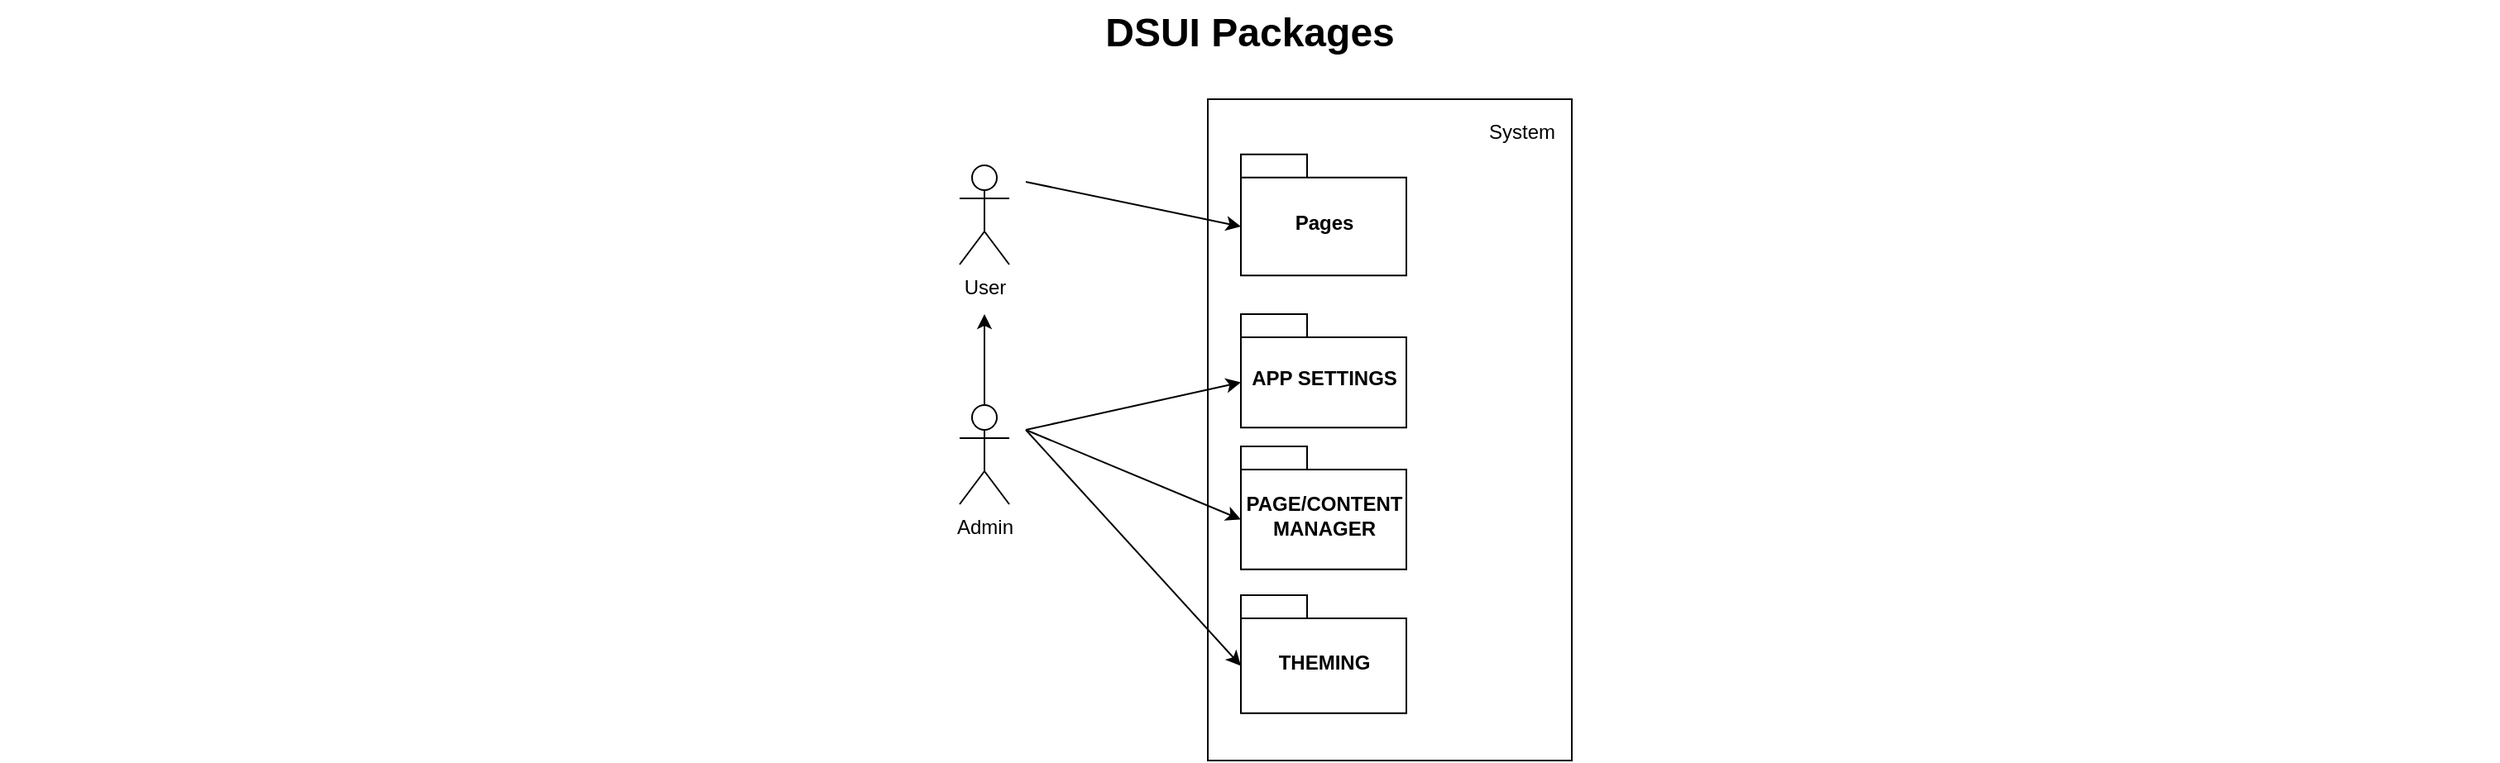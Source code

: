 <mxfile version="13.8.1" type="github">
  <diagram name="Page-1" id="929967ad-93f9-6ef4-fab6-5d389245f69c">
    <mxGraphModel dx="3175.5" dy="791" grid="1" gridSize="10" guides="1" tooltips="1" connect="1" arrows="1" fold="1" page="1" pageScale="1.5" pageWidth="1169" pageHeight="826" background="none" math="0" shadow="0">
      <root>
        <mxCell id="0" style=";html=1;" />
        <mxCell id="1" style=";html=1;" parent="0" />
        <mxCell id="sBj-F3kH6cSO4vfEOLG5-85" value="" style="html=1;noLabel=1;fontColor=none;labelBackgroundColor=#66B2FF;labelBorderColor=none;" vertex="1" parent="1">
          <mxGeometry x="600" y="490" width="220" height="400" as="geometry" />
        </mxCell>
        <mxCell id="1672d66443f91eb5-23" value="DSUI Packages" style="text;strokeColor=none;fillColor=none;html=1;fontSize=24;fontStyle=1;verticalAlign=middle;align=center;" parent="1" vertex="1">
          <mxGeometry x="-130" y="430" width="1510" height="40" as="geometry" />
        </mxCell>
        <mxCell id="sBj-F3kH6cSO4vfEOLG5-1" value="&lt;div&gt;User&lt;/div&gt;&lt;div&gt;&lt;br&gt;&lt;/div&gt;" style="shape=umlActor;verticalLabelPosition=bottom;verticalAlign=top;html=1;outlineConnect=0;" vertex="1" parent="1">
          <mxGeometry x="450" y="530" width="30" height="60" as="geometry" />
        </mxCell>
        <mxCell id="sBj-F3kH6cSO4vfEOLG5-65" style="edgeStyle=orthogonalEdgeStyle;rounded=0;orthogonalLoop=1;jettySize=auto;html=1;" edge="1" parent="1" source="sBj-F3kH6cSO4vfEOLG5-2">
          <mxGeometry relative="1" as="geometry">
            <mxPoint x="465" y="620" as="targetPoint" />
          </mxGeometry>
        </mxCell>
        <mxCell id="sBj-F3kH6cSO4vfEOLG5-2" value="&lt;div&gt;Admin&lt;/div&gt;&lt;div&gt;&lt;br&gt;&lt;/div&gt;" style="shape=umlActor;verticalLabelPosition=bottom;verticalAlign=top;html=1;outlineConnect=0;" vertex="1" parent="1">
          <mxGeometry x="450" y="675.01" width="30" height="60" as="geometry" />
        </mxCell>
        <mxCell id="sBj-F3kH6cSO4vfEOLG5-6" value="System" style="text;html=1;strokeColor=none;fillColor=none;align=center;verticalAlign=middle;whiteSpace=wrap;rounded=0;" vertex="1" parent="1">
          <mxGeometry x="770" y="500" width="40" height="20" as="geometry" />
        </mxCell>
        <mxCell id="sBj-F3kH6cSO4vfEOLG5-7" value="Pages " style="shape=folder;fontStyle=1;spacingTop=10;tabWidth=40;tabHeight=14;tabPosition=left;html=1;" vertex="1" parent="1">
          <mxGeometry x="620" y="523.33" width="100" height="73.34" as="geometry" />
        </mxCell>
        <mxCell id="sBj-F3kH6cSO4vfEOLG5-12" value="PAGE/CONTENT&lt;br&gt;MANAGER" style="shape=folder;fontStyle=1;spacingTop=10;tabWidth=40;tabHeight=14;tabPosition=left;html=1;" vertex="1" parent="1">
          <mxGeometry x="620" y="700.0" width="100" height="74.41" as="geometry" />
        </mxCell>
        <mxCell id="sBj-F3kH6cSO4vfEOLG5-14" value="APP SETTINGS" style="shape=folder;fontStyle=1;spacingTop=10;tabWidth=40;tabHeight=14;tabPosition=left;html=1;" vertex="1" parent="1">
          <mxGeometry x="620" y="620.0" width="100" height="68.57" as="geometry" />
        </mxCell>
        <mxCell id="sBj-F3kH6cSO4vfEOLG5-15" value="THEMING" style="shape=folder;fontStyle=1;spacingTop=10;tabWidth=40;tabHeight=14;tabPosition=left;html=1;" vertex="1" parent="1">
          <mxGeometry x="620" y="790" width="100" height="71.43" as="geometry" />
        </mxCell>
        <mxCell id="sBj-F3kH6cSO4vfEOLG5-81" value="" style="endArrow=classic;html=1;entryX=0;entryY=0;entryDx=0;entryDy=42.715;entryPerimeter=0;" edge="1" parent="1" target="sBj-F3kH6cSO4vfEOLG5-15">
          <mxGeometry width="50" height="50" relative="1" as="geometry">
            <mxPoint x="490" y="690" as="sourcePoint" />
            <mxPoint x="770" y="720" as="targetPoint" />
          </mxGeometry>
        </mxCell>
        <mxCell id="sBj-F3kH6cSO4vfEOLG5-82" value="" style="endArrow=classic;html=1;entryX=0;entryY=0;entryDx=0;entryDy=44.205;entryPerimeter=0;" edge="1" parent="1" target="sBj-F3kH6cSO4vfEOLG5-12">
          <mxGeometry width="50" height="50" relative="1" as="geometry">
            <mxPoint x="490" y="690" as="sourcePoint" />
            <mxPoint x="620" y="814.715" as="targetPoint" />
          </mxGeometry>
        </mxCell>
        <mxCell id="sBj-F3kH6cSO4vfEOLG5-83" value="" style="endArrow=classic;html=1;entryX=0;entryY=0;entryDx=0;entryDy=41.285;entryPerimeter=0;" edge="1" parent="1" target="sBj-F3kH6cSO4vfEOLG5-14">
          <mxGeometry width="50" height="50" relative="1" as="geometry">
            <mxPoint x="490" y="690" as="sourcePoint" />
            <mxPoint x="630" y="824.715" as="targetPoint" />
          </mxGeometry>
        </mxCell>
        <mxCell id="sBj-F3kH6cSO4vfEOLG5-84" value="" style="endArrow=classic;html=1;entryX=0;entryY=0;entryDx=0;entryDy=43.67;entryPerimeter=0;" edge="1" parent="1" target="sBj-F3kH6cSO4vfEOLG5-7">
          <mxGeometry width="50" height="50" relative="1" as="geometry">
            <mxPoint x="490" y="540" as="sourcePoint" />
            <mxPoint x="770" y="700" as="targetPoint" />
          </mxGeometry>
        </mxCell>
      </root>
    </mxGraphModel>
  </diagram>
</mxfile>
